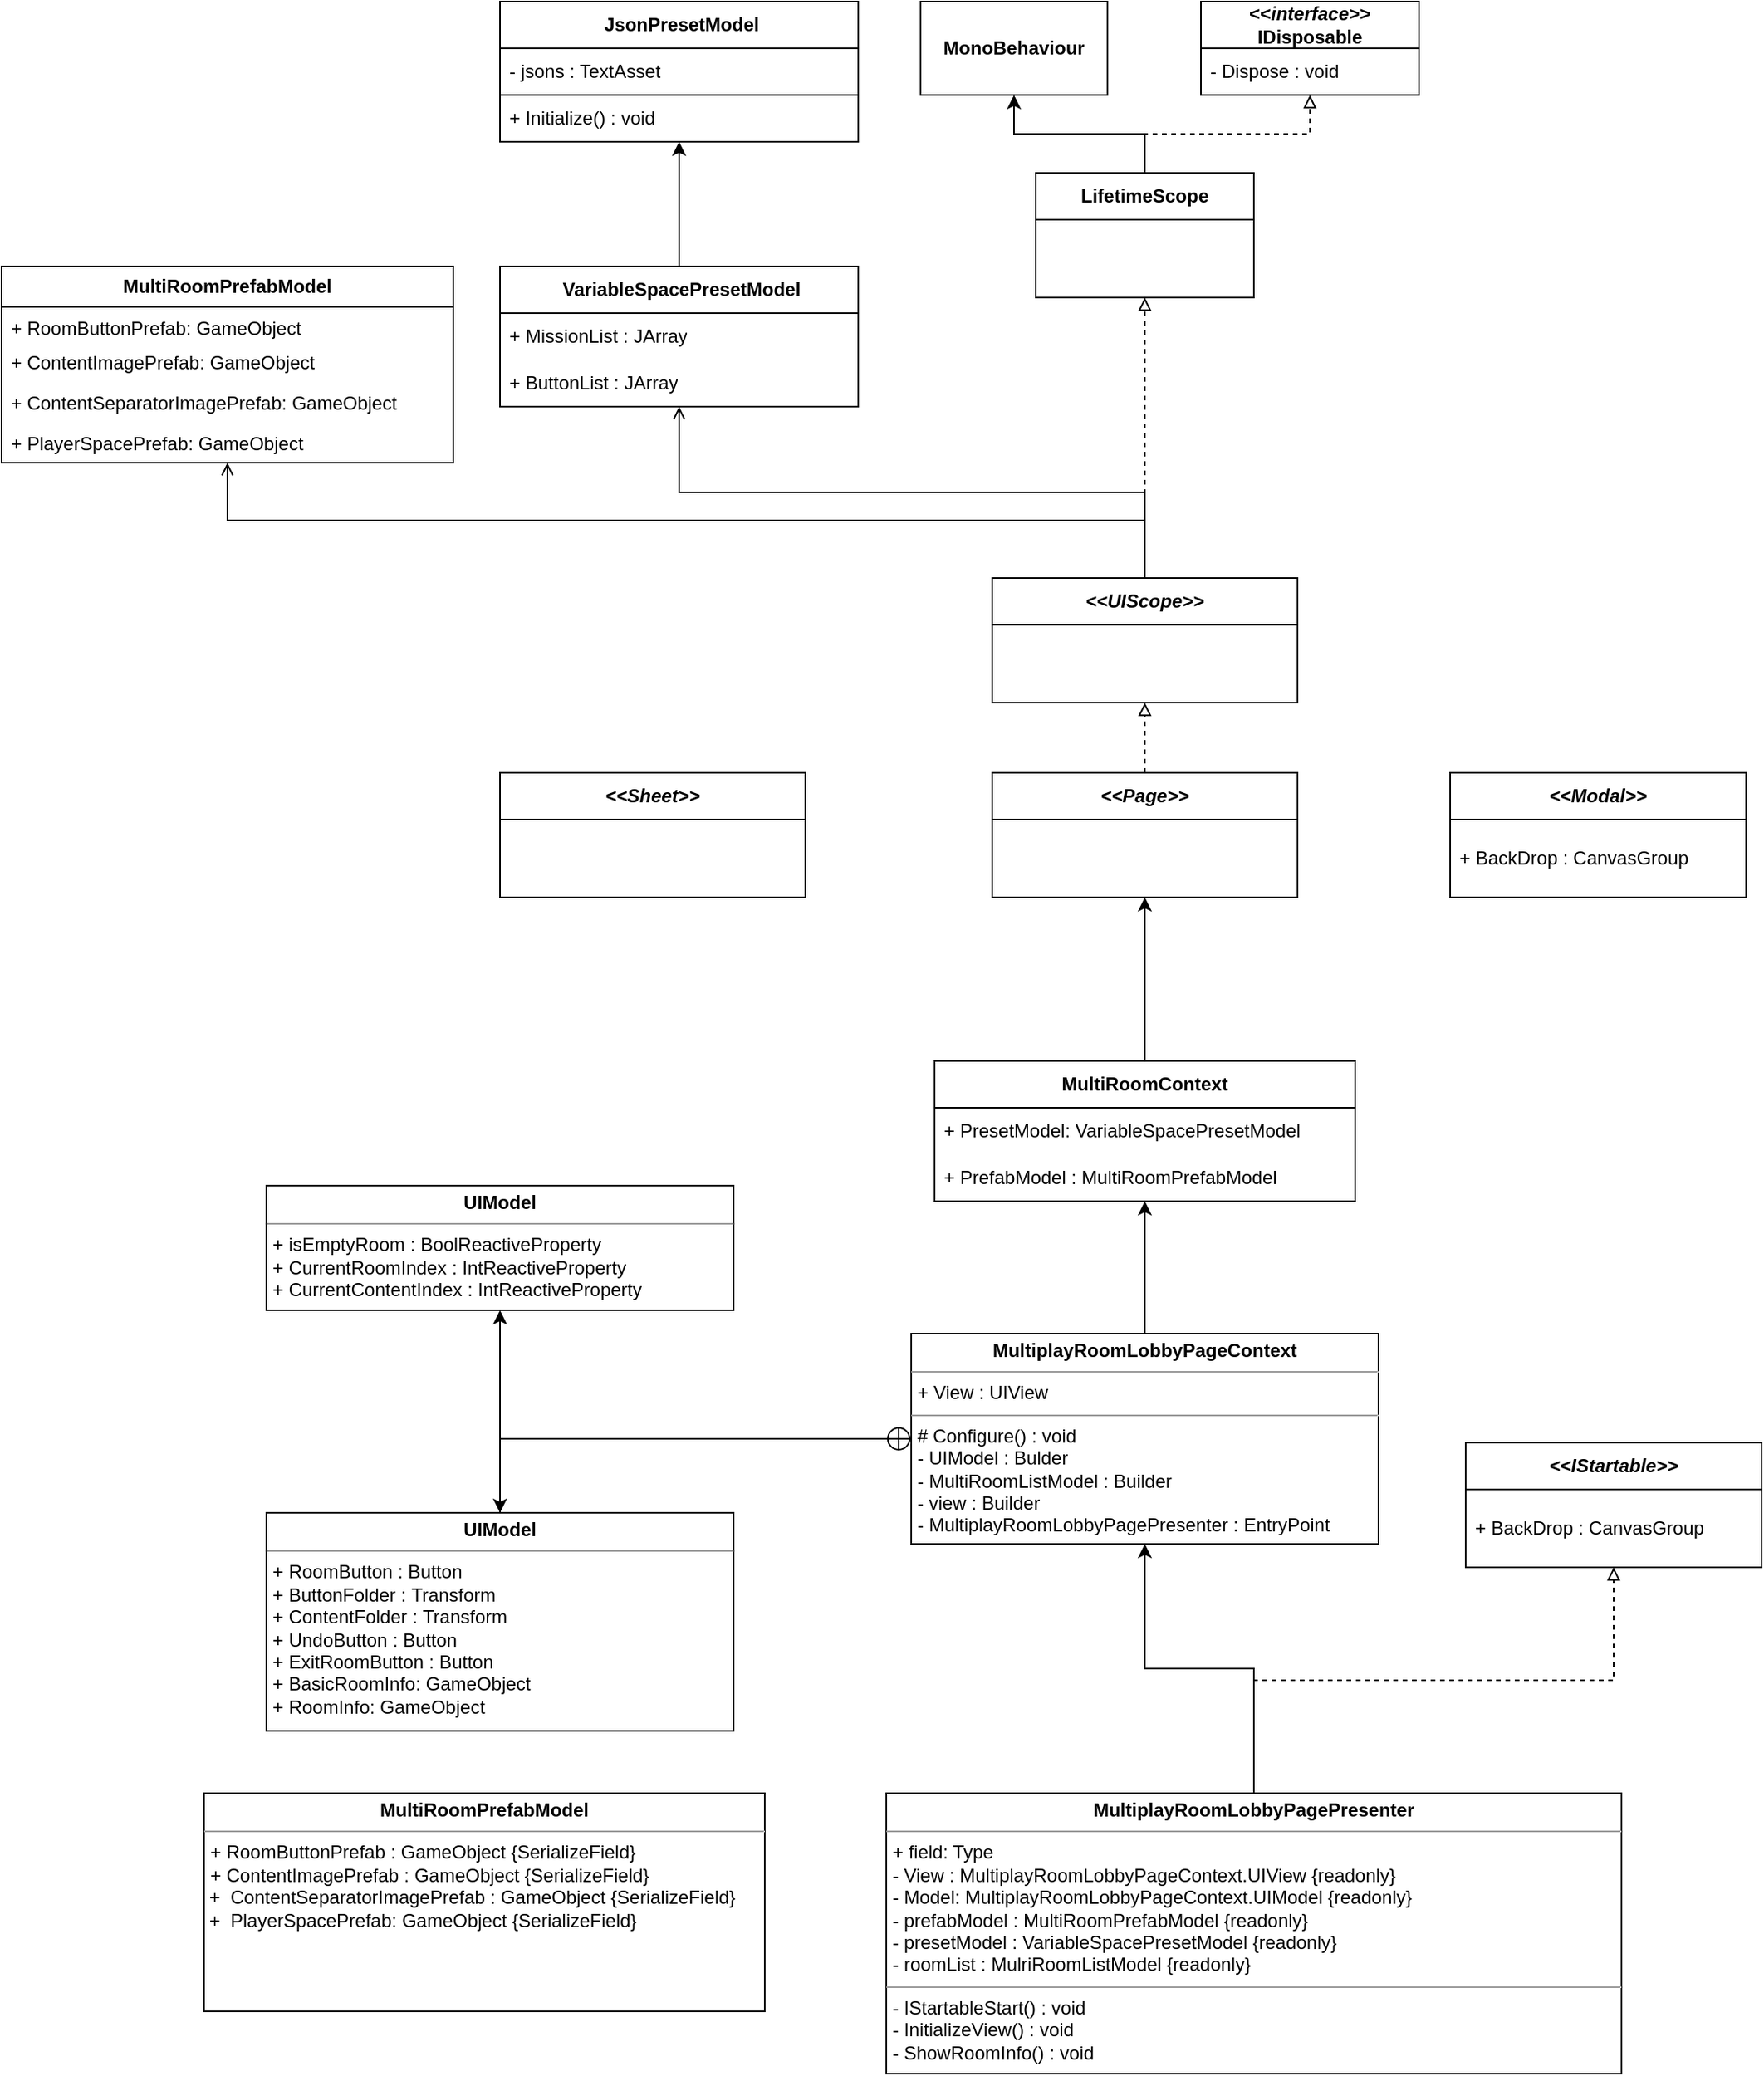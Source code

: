 <mxfile version="21.4.0" type="github">
  <diagram name="페이지-1" id="qjko9GQbYzi4dv4aS_Vg">
    <mxGraphModel dx="2261" dy="699" grid="1" gridSize="10" guides="1" tooltips="1" connect="1" arrows="1" fold="1" page="1" pageScale="1" pageWidth="827" pageHeight="1169" math="0" shadow="0">
      <root>
        <mxCell id="0" />
        <mxCell id="1" parent="0" />
        <mxCell id="20aFcJe1FkNS2ckluplD-59" style="edgeStyle=orthogonalEdgeStyle;rounded=0;orthogonalLoop=1;jettySize=auto;html=1;exitX=0.5;exitY=0;exitDx=0;exitDy=0;dashed=1;endArrow=block;endFill=0;" parent="1" source="hD7H4eB_J3QczMmHOgrV-2" target="20aFcJe1FkNS2ckluplD-28" edge="1">
          <mxGeometry relative="1" as="geometry">
            <mxPoint x="290" y="330" as="sourcePoint" />
          </mxGeometry>
        </mxCell>
        <mxCell id="20aFcJe1FkNS2ckluplD-70" style="edgeStyle=orthogonalEdgeStyle;rounded=0;orthogonalLoop=1;jettySize=auto;html=1;endArrow=open;endFill=0;exitX=0.5;exitY=0;exitDx=0;exitDy=0;" parent="1" source="hD7H4eB_J3QczMmHOgrV-2" target="20aFcJe1FkNS2ckluplD-46" edge="1">
          <mxGeometry relative="1" as="geometry">
            <mxPoint x="390" y="430" as="sourcePoint" />
          </mxGeometry>
        </mxCell>
        <mxCell id="20aFcJe1FkNS2ckluplD-71" style="edgeStyle=orthogonalEdgeStyle;rounded=0;orthogonalLoop=1;jettySize=auto;html=1;endArrow=open;endFill=0;exitX=0.5;exitY=0;exitDx=0;exitDy=0;" parent="1" source="hD7H4eB_J3QczMmHOgrV-2" target="20aFcJe1FkNS2ckluplD-63" edge="1">
          <mxGeometry relative="1" as="geometry">
            <mxPoint x="390" y="420" as="sourcePoint" />
          </mxGeometry>
        </mxCell>
        <mxCell id="hD7H4eB_J3QczMmHOgrV-8" style="edgeStyle=orthogonalEdgeStyle;rounded=0;orthogonalLoop=1;jettySize=auto;html=1;exitX=0.5;exitY=0;exitDx=0;exitDy=0;entryX=0.5;entryY=1;entryDx=0;entryDy=0;" parent="1" source="20aFcJe1FkNS2ckluplD-9" target="hD7H4eB_J3QczMmHOgrV-6" edge="1">
          <mxGeometry relative="1" as="geometry" />
        </mxCell>
        <mxCell id="20aFcJe1FkNS2ckluplD-9" value="&lt;b&gt;MultiRoomContext&lt;/b&gt;" style="swimlane;fontStyle=0;childLayout=stackLayout;horizontal=1;startSize=30;horizontalStack=0;resizeParent=1;resizeParentMax=0;resizeLast=0;collapsible=1;marginBottom=0;whiteSpace=wrap;html=1;" parent="1" vertex="1">
          <mxGeometry x="279" y="730" width="270" height="90" as="geometry">
            <mxRectangle x="299" y="80" width="110" height="30" as="alternateBounds" />
          </mxGeometry>
        </mxCell>
        <mxCell id="20aFcJe1FkNS2ckluplD-10" value="+ PresetModel:&amp;nbsp;VariableSpacePresetModel&lt;br&gt;" style="text;strokeColor=none;fillColor=none;align=left;verticalAlign=middle;spacingLeft=4;spacingRight=4;overflow=hidden;points=[[0,0.5],[1,0.5]];portConstraint=eastwest;rotatable=0;whiteSpace=wrap;html=1;" parent="20aFcJe1FkNS2ckluplD-9" vertex="1">
          <mxGeometry y="30" width="270" height="30" as="geometry" />
        </mxCell>
        <mxCell id="20aFcJe1FkNS2ckluplD-68" value="+&amp;nbsp;PrefabModel&lt;span style=&quot;background-color: initial;&quot;&gt;&amp;nbsp;: MultiRoomPrefabModel&amp;nbsp;&lt;/span&gt;" style="text;strokeColor=none;fillColor=none;align=left;verticalAlign=middle;spacingLeft=4;spacingRight=4;overflow=hidden;points=[[0,0.5],[1,0.5]];portConstraint=eastwest;rotatable=0;whiteSpace=wrap;html=1;" parent="20aFcJe1FkNS2ckluplD-9" vertex="1">
          <mxGeometry y="60" width="270" height="30" as="geometry" />
        </mxCell>
        <mxCell id="20aFcJe1FkNS2ckluplD-35" style="edgeStyle=orthogonalEdgeStyle;rounded=0;orthogonalLoop=1;jettySize=auto;html=1;exitX=0.5;exitY=0;exitDx=0;exitDy=0;entryX=0.5;entryY=1;entryDx=0;entryDy=0;" parent="1" source="20aFcJe1FkNS2ckluplD-28" target="20aFcJe1FkNS2ckluplD-32" edge="1">
          <mxGeometry relative="1" as="geometry" />
        </mxCell>
        <mxCell id="20aFcJe1FkNS2ckluplD-36" style="edgeStyle=orthogonalEdgeStyle;rounded=0;orthogonalLoop=1;jettySize=auto;html=1;exitX=0.5;exitY=0;exitDx=0;exitDy=0;dashed=1;endArrow=block;endFill=0;" parent="1" source="20aFcJe1FkNS2ckluplD-28" target="20aFcJe1FkNS2ckluplD-39" edge="1">
          <mxGeometry relative="1" as="geometry">
            <mxPoint x="520.96" y="117.02" as="targetPoint" />
          </mxGeometry>
        </mxCell>
        <mxCell id="20aFcJe1FkNS2ckluplD-28" value="&lt;b&gt;LifetimeScope&lt;/b&gt;" style="swimlane;fontStyle=0;childLayout=stackLayout;horizontal=1;startSize=30;horizontalStack=0;resizeParent=1;resizeParentMax=0;resizeLast=0;collapsible=1;marginBottom=0;whiteSpace=wrap;html=1;" parent="1" vertex="1">
          <mxGeometry x="344" y="160" width="140" height="80" as="geometry" />
        </mxCell>
        <mxCell id="20aFcJe1FkNS2ckluplD-32" value="&lt;b&gt;MonoBehaviour&lt;/b&gt;" style="rounded=0;whiteSpace=wrap;html=1;" parent="1" vertex="1">
          <mxGeometry x="270" y="50" width="120" height="60" as="geometry" />
        </mxCell>
        <mxCell id="20aFcJe1FkNS2ckluplD-39" value="&lt;b style=&quot;border-color: var(--border-color);&quot;&gt;&amp;lt;&amp;lt;&lt;i style=&quot;border-color: var(--border-color);&quot;&gt;interface&lt;/i&gt;&amp;gt;&amp;gt;&lt;br style=&quot;border-color: var(--border-color);&quot;&gt;IDisposable&lt;/b&gt;" style="swimlane;fontStyle=0;childLayout=stackLayout;horizontal=1;startSize=30;horizontalStack=0;resizeParent=1;resizeParentMax=0;resizeLast=0;collapsible=1;marginBottom=0;whiteSpace=wrap;html=1;" parent="1" vertex="1">
          <mxGeometry x="450" y="50" width="140" height="60" as="geometry" />
        </mxCell>
        <mxCell id="20aFcJe1FkNS2ckluplD-40" value="- Dispose : void" style="text;strokeColor=none;fillColor=none;align=left;verticalAlign=middle;spacingLeft=4;spacingRight=4;overflow=hidden;points=[[0,0.5],[1,0.5]];portConstraint=eastwest;rotatable=0;whiteSpace=wrap;html=1;" parent="20aFcJe1FkNS2ckluplD-39" vertex="1">
          <mxGeometry y="30" width="140" height="30" as="geometry" />
        </mxCell>
        <mxCell id="20aFcJe1FkNS2ckluplD-56" style="edgeStyle=orthogonalEdgeStyle;rounded=0;orthogonalLoop=1;jettySize=auto;html=1;exitX=0.5;exitY=0;exitDx=0;exitDy=0;" parent="1" source="20aFcJe1FkNS2ckluplD-46" target="20aFcJe1FkNS2ckluplD-50" edge="1">
          <mxGeometry relative="1" as="geometry" />
        </mxCell>
        <mxCell id="20aFcJe1FkNS2ckluplD-46" value="&lt;b&gt;&amp;nbsp;VariableSpacePresetModel&lt;/b&gt;" style="swimlane;fontStyle=0;childLayout=stackLayout;horizontal=1;startSize=30;horizontalStack=0;resizeParent=1;resizeParentMax=0;resizeLast=0;collapsible=1;marginBottom=0;whiteSpace=wrap;html=1;" parent="1" vertex="1">
          <mxGeometry y="220" width="230" height="90" as="geometry" />
        </mxCell>
        <mxCell id="20aFcJe1FkNS2ckluplD-47" value="+ MissionList : JArray" style="text;strokeColor=none;fillColor=none;align=left;verticalAlign=middle;spacingLeft=4;spacingRight=4;overflow=hidden;points=[[0,0.5],[1,0.5]];portConstraint=eastwest;rotatable=0;whiteSpace=wrap;html=1;" parent="20aFcJe1FkNS2ckluplD-46" vertex="1">
          <mxGeometry y="30" width="230" height="30" as="geometry" />
        </mxCell>
        <mxCell id="20aFcJe1FkNS2ckluplD-48" value="+ ButtonList : JArray" style="text;strokeColor=none;fillColor=none;align=left;verticalAlign=middle;spacingLeft=4;spacingRight=4;overflow=hidden;points=[[0,0.5],[1,0.5]];portConstraint=eastwest;rotatable=0;whiteSpace=wrap;html=1;" parent="20aFcJe1FkNS2ckluplD-46" vertex="1">
          <mxGeometry y="60" width="230" height="30" as="geometry" />
        </mxCell>
        <mxCell id="20aFcJe1FkNS2ckluplD-50" value="&lt;b&gt;&amp;nbsp;JsonPresetModel&lt;/b&gt;" style="swimlane;fontStyle=0;childLayout=stackLayout;horizontal=1;startSize=30;horizontalStack=0;resizeParent=1;resizeParentMax=0;resizeLast=0;collapsible=1;marginBottom=0;whiteSpace=wrap;html=1;" parent="1" vertex="1">
          <mxGeometry y="50" width="230" height="90" as="geometry" />
        </mxCell>
        <mxCell id="20aFcJe1FkNS2ckluplD-51" value="- jsons : TextAsset" style="text;strokeColor=none;fillColor=none;align=left;verticalAlign=middle;spacingLeft=4;spacingRight=4;overflow=hidden;points=[[0,0.5],[1,0.5]];portConstraint=eastwest;rotatable=0;whiteSpace=wrap;html=1;" parent="20aFcJe1FkNS2ckluplD-50" vertex="1">
          <mxGeometry y="30" width="230" height="30" as="geometry" />
        </mxCell>
        <mxCell id="20aFcJe1FkNS2ckluplD-52" value="+ Initialize() : void" style="text;strokeColor=default;fillColor=none;align=left;verticalAlign=middle;spacingLeft=4;spacingRight=4;overflow=hidden;points=[[0,0.5],[1,0.5]];portConstraint=eastwest;rotatable=0;whiteSpace=wrap;html=1;" parent="20aFcJe1FkNS2ckluplD-50" vertex="1">
          <mxGeometry y="60" width="230" height="30" as="geometry" />
        </mxCell>
        <mxCell id="20aFcJe1FkNS2ckluplD-63" value="&lt;b&gt;MultiRoomPrefabModel&lt;/b&gt;" style="swimlane;fontStyle=0;childLayout=stackLayout;horizontal=1;startSize=26;fillColor=none;horizontalStack=0;resizeParent=1;resizeParentMax=0;resizeLast=0;collapsible=1;marginBottom=0;whiteSpace=wrap;html=1;" parent="1" vertex="1">
          <mxGeometry x="-320" y="220" width="290" height="126" as="geometry" />
        </mxCell>
        <mxCell id="20aFcJe1FkNS2ckluplD-64" value="+&amp;nbsp;RoomButtonPrefab&lt;span style=&quot;background-color: initial;&quot;&gt;: GameObject&lt;/span&gt;" style="text;strokeColor=none;fillColor=none;align=left;verticalAlign=top;spacingLeft=4;spacingRight=4;overflow=hidden;rotatable=0;points=[[0,0.5],[1,0.5]];portConstraint=eastwest;whiteSpace=wrap;html=1;" parent="20aFcJe1FkNS2ckluplD-63" vertex="1">
          <mxGeometry y="26" width="290" height="22" as="geometry" />
        </mxCell>
        <mxCell id="20aFcJe1FkNS2ckluplD-65" value="+&amp;nbsp;ContentImagePrefab&lt;span style=&quot;background-color: initial;&quot;&gt;: GameObject&lt;/span&gt;" style="text;strokeColor=none;fillColor=none;align=left;verticalAlign=top;spacingLeft=4;spacingRight=4;overflow=hidden;rotatable=0;points=[[0,0.5],[1,0.5]];portConstraint=eastwest;whiteSpace=wrap;html=1;" parent="20aFcJe1FkNS2ckluplD-63" vertex="1">
          <mxGeometry y="48" width="290" height="26" as="geometry" />
        </mxCell>
        <mxCell id="20aFcJe1FkNS2ckluplD-66" value="+ ContentSeparatorImagePrefab&lt;span style=&quot;background-color: initial;&quot;&gt;: GameObject&lt;/span&gt;" style="text;strokeColor=none;fillColor=none;align=left;verticalAlign=top;spacingLeft=4;spacingRight=4;overflow=hidden;rotatable=0;points=[[0,0.5],[1,0.5]];portConstraint=eastwest;whiteSpace=wrap;html=1;" parent="20aFcJe1FkNS2ckluplD-63" vertex="1">
          <mxGeometry y="74" width="290" height="26" as="geometry" />
        </mxCell>
        <mxCell id="20aFcJe1FkNS2ckluplD-67" value="+&amp;nbsp;PlayerSpacePrefab&lt;span style=&quot;background-color: initial;&quot;&gt;: GameObject&lt;/span&gt;" style="text;strokeColor=none;fillColor=none;align=left;verticalAlign=top;spacingLeft=4;spacingRight=4;overflow=hidden;rotatable=0;points=[[0,0.5],[1,0.5]];portConstraint=eastwest;whiteSpace=wrap;html=1;" parent="20aFcJe1FkNS2ckluplD-63" vertex="1">
          <mxGeometry y="100" width="290" height="26" as="geometry" />
        </mxCell>
        <mxCell id="20aFcJe1FkNS2ckluplD-78" style="edgeStyle=orthogonalEdgeStyle;rounded=0;orthogonalLoop=1;jettySize=auto;html=1;exitX=0.5;exitY=0;exitDx=0;exitDy=0;" parent="1" source="20aFcJe1FkNS2ckluplD-92" target="20aFcJe1FkNS2ckluplD-9" edge="1">
          <mxGeometry relative="1" as="geometry">
            <mxPoint x="414" y="650" as="sourcePoint" />
          </mxGeometry>
        </mxCell>
        <mxCell id="20aFcJe1FkNS2ckluplD-88" style="edgeStyle=orthogonalEdgeStyle;rounded=0;orthogonalLoop=1;jettySize=auto;html=1;entryX=0.5;entryY=1;entryDx=0;entryDy=0;exitX=0;exitY=0.5;exitDx=0;exitDy=0;" parent="1" source="20aFcJe1FkNS2ckluplD-92" target="20aFcJe1FkNS2ckluplD-79" edge="1">
          <mxGeometry relative="1" as="geometry">
            <mxPoint x="264" y="686" as="sourcePoint" />
          </mxGeometry>
        </mxCell>
        <mxCell id="20aFcJe1FkNS2ckluplD-90" style="edgeStyle=orthogonalEdgeStyle;rounded=0;orthogonalLoop=1;jettySize=auto;html=1;exitX=0;exitY=0.5;exitDx=0;exitDy=0;entryX=0.5;entryY=0;entryDx=0;entryDy=0;" parent="1" source="20aFcJe1FkNS2ckluplD-92" target="20aFcJe1FkNS2ckluplD-80" edge="1">
          <mxGeometry relative="1" as="geometry">
            <mxPoint x="264" y="685.5" as="sourcePoint" />
          </mxGeometry>
        </mxCell>
        <mxCell id="20aFcJe1FkNS2ckluplD-79" value="&lt;p style=&quot;margin:0px;margin-top:4px;text-align:center;&quot;&gt;&lt;b&gt;UIModel&lt;/b&gt;&lt;/p&gt;&lt;hr size=&quot;1&quot;&gt;&lt;p style=&quot;margin:0px;margin-left:4px;&quot;&gt;&lt;/p&gt;&lt;p style=&quot;margin:0px;margin-left:4px;&quot;&gt;+ isEmptyRoom : BoolReactiveProperty&lt;/p&gt;&lt;p style=&quot;border-color: var(--border-color); margin: 0px 0px 0px 4px;&quot;&gt;+&amp;nbsp;CurrentRoomIndex&amp;nbsp;&lt;span style=&quot;background-color: initial;&quot;&gt;: IntReactiveProperty&lt;/span&gt;&lt;/p&gt;&lt;p style=&quot;border-color: var(--border-color); margin: 0px 0px 0px 4px;&quot;&gt;+&amp;nbsp;CurrentContentIndex&amp;nbsp;&lt;span style=&quot;background-color: initial;&quot;&gt;: IntReactiveProperty&lt;/span&gt;&lt;/p&gt;&lt;p style=&quot;border-color: var(--border-color); margin: 0px 0px 0px 4px;&quot;&gt;&lt;br style=&quot;border-color: var(--border-color);&quot;&gt;&lt;/p&gt;&lt;p style=&quot;border-color: var(--border-color); margin: 0px 0px 0px 4px;&quot;&gt;&lt;br&gt;&lt;/p&gt;&lt;p style=&quot;margin:0px;margin-left:4px;&quot;&gt;&lt;br&gt;&lt;/p&gt;" style="verticalAlign=top;align=left;overflow=fill;fontSize=12;fontFamily=Helvetica;html=1;whiteSpace=wrap;" parent="1" vertex="1">
          <mxGeometry x="-150" y="810" width="300" height="80" as="geometry" />
        </mxCell>
        <mxCell id="20aFcJe1FkNS2ckluplD-94" style="edgeStyle=orthogonalEdgeStyle;rounded=0;orthogonalLoop=1;jettySize=auto;html=1;exitX=0.5;exitY=0;exitDx=0;exitDy=0;entryX=0;entryY=0.5;entryDx=0;entryDy=0;endArrow=circlePlus;endFill=0;" parent="1" source="20aFcJe1FkNS2ckluplD-80" target="20aFcJe1FkNS2ckluplD-92" edge="1">
          <mxGeometry relative="1" as="geometry" />
        </mxCell>
        <mxCell id="20aFcJe1FkNS2ckluplD-80" value="&lt;p style=&quot;margin:0px;margin-top:4px;text-align:center;&quot;&gt;&lt;b&gt;UIModel&lt;/b&gt;&lt;/p&gt;&lt;hr size=&quot;1&quot;&gt;&lt;p style=&quot;margin:0px;margin-left:4px;&quot;&gt;&lt;/p&gt;&lt;p style=&quot;margin:0px;margin-left:4px;&quot;&gt;+&amp;nbsp;RoomButton : Button&lt;/p&gt;&lt;p style=&quot;border-color: var(--border-color); margin: 0px 0px 0px 4px;&quot;&gt;+&amp;nbsp;ButtonFolder&amp;nbsp;&lt;span style=&quot;background-color: initial;&quot;&gt;:&amp;nbsp;&lt;/span&gt;Transform&lt;/p&gt;&lt;p style=&quot;border-color: var(--border-color); margin: 0px 0px 0px 4px;&quot;&gt;+&amp;nbsp;ContentFolder&amp;nbsp;&lt;span style=&quot;background-color: initial;&quot;&gt;:&amp;nbsp;Transform&lt;/span&gt;&lt;/p&gt;&lt;p style=&quot;border-color: var(--border-color); margin: 0px 0px 0px 4px;&quot;&gt;+&amp;nbsp;UndoButton&amp;nbsp;&lt;span style=&quot;background-color: initial;&quot;&gt;: Button&lt;/span&gt;&lt;/p&gt;&lt;p style=&quot;border-color: var(--border-color); margin: 0px 0px 0px 4px;&quot;&gt;+&amp;nbsp;ExitRoomButton&amp;nbsp;&lt;span style=&quot;background-color: initial;&quot;&gt;: Button&lt;/span&gt;&lt;/p&gt;&lt;p style=&quot;border-color: var(--border-color); margin: 0px 0px 0px 4px;&quot;&gt;+&amp;nbsp;BasicRoomInfo&lt;span style=&quot;background-color: initial;&quot;&gt;:&amp;nbsp;&lt;/span&gt;GameObject&lt;/p&gt;&lt;div style=&quot;border-color: var(--border-color);&quot;&gt;&lt;p style=&quot;border-color: var(--border-color); margin: 0px 0px 0px 4px;&quot;&gt;+&amp;nbsp;RoomInfo&lt;span style=&quot;background-color: initial;&quot;&gt;:&amp;nbsp;GameObject&lt;/span&gt;&lt;/p&gt;&lt;div style=&quot;border-color: var(--border-color);&quot;&gt;&lt;br style=&quot;border-color: var(--border-color);&quot;&gt;&lt;/div&gt;&lt;/div&gt;&lt;div style=&quot;border-color: var(--border-color);&quot;&gt;&lt;br style=&quot;border-color: var(--border-color);&quot;&gt;&lt;/div&gt;&lt;div&gt;&lt;br&gt;&lt;/div&gt;&lt;p style=&quot;border-color: var(--border-color); margin: 0px 0px 0px 4px;&quot;&gt;&lt;br style=&quot;border-color: var(--border-color);&quot;&gt;&lt;/p&gt;&lt;p style=&quot;margin:0px;margin-left:4px;&quot;&gt;&lt;br&gt;&lt;/p&gt;" style="verticalAlign=top;align=left;overflow=fill;fontSize=12;fontFamily=Helvetica;html=1;whiteSpace=wrap;" parent="1" vertex="1">
          <mxGeometry x="-150" y="1020" width="300" height="140" as="geometry" />
        </mxCell>
        <mxCell id="20aFcJe1FkNS2ckluplD-92" value="&lt;p style=&quot;margin:0px;margin-top:4px;text-align:center;&quot;&gt;&lt;b style=&quot;border-color: var(--border-color);&quot;&gt;MultiplayRoomLobbyPageContext&lt;/b&gt;&lt;br&gt;&lt;/p&gt;&lt;hr size=&quot;1&quot;&gt;&lt;p style=&quot;margin:0px;margin-left:4px;&quot;&gt;+ View : UIView&lt;br&gt;&lt;/p&gt;&lt;hr size=&quot;1&quot;&gt;&lt;p style=&quot;margin:0px;margin-left:4px;&quot;&gt;# Configure&lt;span style=&quot;background-color: initial;&quot;&gt;() : void&lt;/span&gt;&lt;/p&gt;&lt;p style=&quot;margin:0px;margin-left:4px;&quot;&gt;&lt;span style=&quot;background-color: initial;&quot;&gt;- UIModel : Bulder&lt;/span&gt;&lt;/p&gt;&lt;p style=&quot;margin:0px;margin-left:4px;&quot;&gt;&lt;span style=&quot;background-color: initial;&quot;&gt;-&amp;nbsp;&lt;/span&gt;MultiRoomListModel : Builder&lt;/p&gt;&lt;p style=&quot;margin:0px;margin-left:4px;&quot;&gt;- view : Builder&lt;/p&gt;&lt;p style=&quot;margin:0px;margin-left:4px;&quot;&gt;-&amp;nbsp;MultiplayRoomLobbyPagePresenter : EntryPoint&lt;/p&gt;" style="verticalAlign=top;align=left;overflow=fill;fontSize=12;fontFamily=Helvetica;html=1;whiteSpace=wrap;" parent="1" vertex="1">
          <mxGeometry x="264" y="905" width="300" height="135" as="geometry" />
        </mxCell>
        <mxCell id="20aFcJe1FkNS2ckluplD-97" style="edgeStyle=orthogonalEdgeStyle;rounded=0;orthogonalLoop=1;jettySize=auto;html=1;exitX=0.5;exitY=0;exitDx=0;exitDy=0;entryX=0.5;entryY=1;entryDx=0;entryDy=0;" parent="1" source="20aFcJe1FkNS2ckluplD-96" target="20aFcJe1FkNS2ckluplD-92" edge="1">
          <mxGeometry relative="1" as="geometry" />
        </mxCell>
        <mxCell id="hD7H4eB_J3QczMmHOgrV-18" style="edgeStyle=orthogonalEdgeStyle;rounded=0;orthogonalLoop=1;jettySize=auto;html=1;exitX=0.5;exitY=0;exitDx=0;exitDy=0;entryX=0.5;entryY=1;entryDx=0;entryDy=0;dashed=1;endArrow=block;endFill=0;" parent="1" source="20aFcJe1FkNS2ckluplD-96" target="hD7H4eB_J3QczMmHOgrV-16" edge="1">
          <mxGeometry relative="1" as="geometry" />
        </mxCell>
        <mxCell id="20aFcJe1FkNS2ckluplD-96" value="&lt;p style=&quot;margin:0px;margin-top:4px;text-align:center;&quot;&gt;&lt;b&gt;MultiplayRoomLobbyPagePresenter&lt;/b&gt;&lt;/p&gt;&lt;hr size=&quot;1&quot;&gt;&lt;p style=&quot;margin:0px;margin-left:4px;&quot;&gt;+ field: Type&lt;/p&gt;&lt;p style=&quot;margin:0px;margin-left:4px;&quot;&gt;- View : MultiplayRoomLobbyPageContext.UIView {readonly}&lt;/p&gt;&lt;p style=&quot;border-color: var(--border-color); margin: 0px 0px 0px 4px;&quot;&gt;- Model: MultiplayRoomLobbyPageContext.UIModel {readonly}&amp;nbsp;&amp;nbsp;&lt;/p&gt;&lt;p style=&quot;border-color: var(--border-color); margin: 0px 0px 0px 4px;&quot;&gt;- prefabModel : MultiRoomPrefabModel {readonly}&lt;/p&gt;&lt;p style=&quot;border-color: var(--border-color); margin: 0px 0px 0px 4px;&quot;&gt;- presetModel : VariableSpacePresetModel {readonly}&lt;/p&gt;&lt;p style=&quot;border-color: var(--border-color); margin: 0px 0px 0px 4px;&quot;&gt;&lt;span style=&quot;background-color: initial;&quot;&gt;- roomList : MulriRoomListModel {readonly}&lt;/span&gt;&lt;/p&gt;&lt;hr size=&quot;1&quot;&gt;&lt;p style=&quot;margin:0px;margin-left:4px;&quot;&gt;- IStartableStart() : void&lt;/p&gt;&lt;p style=&quot;margin:0px;margin-left:4px;&quot;&gt;- InitializeView() : void&lt;/p&gt;&lt;p style=&quot;margin:0px;margin-left:4px;&quot;&gt;- ShowRoomInfo() : void&lt;/p&gt;&lt;p style=&quot;margin:0px;margin-left:4px;&quot;&gt;&lt;br&gt;&lt;/p&gt;&lt;p style=&quot;margin:0px;margin-left:4px;&quot;&gt;&lt;br&gt;&lt;/p&gt;&lt;p style=&quot;margin:0px;margin-left:4px;&quot;&gt;&lt;br&gt;&lt;/p&gt;&lt;p style=&quot;margin:0px;margin-left:4px;&quot;&gt;&lt;br&gt;&lt;/p&gt;" style="verticalAlign=top;align=left;overflow=fill;fontSize=12;fontFamily=Helvetica;html=1;whiteSpace=wrap;" parent="1" vertex="1">
          <mxGeometry x="248" y="1200" width="472" height="180" as="geometry" />
        </mxCell>
        <mxCell id="hD7H4eB_J3QczMmHOgrV-2" value="&lt;b&gt;&lt;i&gt;&amp;lt;&amp;lt;UIScope&amp;gt;&amp;gt;&lt;/i&gt;&lt;br&gt;&lt;/b&gt;" style="swimlane;fontStyle=0;childLayout=stackLayout;horizontal=1;startSize=30;horizontalStack=0;resizeParent=1;resizeParentMax=0;resizeLast=0;collapsible=1;marginBottom=0;whiteSpace=wrap;html=1;" parent="1" vertex="1">
          <mxGeometry x="316" y="420" width="196" height="80" as="geometry" />
        </mxCell>
        <mxCell id="hD7H4eB_J3QczMmHOgrV-5" value="&lt;b&gt;&lt;i&gt;&amp;lt;&amp;lt;Sheet&amp;gt;&amp;gt;&lt;/i&gt;&lt;br&gt;&lt;/b&gt;" style="swimlane;fontStyle=0;childLayout=stackLayout;horizontal=1;startSize=30;horizontalStack=0;resizeParent=1;resizeParentMax=0;resizeLast=0;collapsible=1;marginBottom=0;whiteSpace=wrap;html=1;" parent="1" vertex="1">
          <mxGeometry y="545" width="196" height="80" as="geometry" />
        </mxCell>
        <mxCell id="hD7H4eB_J3QczMmHOgrV-15" style="edgeStyle=orthogonalEdgeStyle;rounded=0;orthogonalLoop=1;jettySize=auto;html=1;exitX=0.5;exitY=0;exitDx=0;exitDy=0;dashed=1;endArrow=block;endFill=0;" parent="1" source="hD7H4eB_J3QczMmHOgrV-6" target="hD7H4eB_J3QczMmHOgrV-2" edge="1">
          <mxGeometry relative="1" as="geometry" />
        </mxCell>
        <mxCell id="hD7H4eB_J3QczMmHOgrV-6" value="&lt;b&gt;&lt;i&gt;&amp;lt;&amp;lt;Page&amp;gt;&amp;gt;&lt;/i&gt;&lt;br&gt;&lt;/b&gt;" style="swimlane;fontStyle=0;childLayout=stackLayout;horizontal=1;startSize=30;horizontalStack=0;resizeParent=1;resizeParentMax=0;resizeLast=0;collapsible=1;marginBottom=0;whiteSpace=wrap;html=1;" parent="1" vertex="1">
          <mxGeometry x="316" y="545" width="196" height="80" as="geometry" />
        </mxCell>
        <mxCell id="hD7H4eB_J3QczMmHOgrV-7" value="&lt;b&gt;&lt;i&gt;&amp;lt;&amp;lt;Modal&amp;gt;&amp;gt;&lt;/i&gt;&lt;br&gt;&lt;/b&gt;" style="swimlane;fontStyle=0;childLayout=stackLayout;horizontal=1;startSize=30;horizontalStack=0;resizeParent=1;resizeParentMax=0;resizeLast=0;collapsible=1;marginBottom=0;whiteSpace=wrap;html=1;" parent="1" vertex="1">
          <mxGeometry x="610" y="545" width="190" height="80" as="geometry" />
        </mxCell>
        <mxCell id="hD7H4eB_J3QczMmHOgrV-9" value="+ BackDrop : CanvasGroup" style="text;strokeColor=none;fillColor=none;align=left;verticalAlign=middle;spacingLeft=4;spacingRight=4;overflow=hidden;points=[[0,0.5],[1,0.5]];portConstraint=eastwest;rotatable=0;whiteSpace=wrap;html=1;" parent="hD7H4eB_J3QczMmHOgrV-7" vertex="1">
          <mxGeometry y="30" width="190" height="50" as="geometry" />
        </mxCell>
        <mxCell id="hD7H4eB_J3QczMmHOgrV-16" value="&lt;b&gt;&lt;i&gt;&amp;lt;&amp;lt;IStartable&amp;gt;&amp;gt;&lt;/i&gt;&lt;br&gt;&lt;/b&gt;" style="swimlane;fontStyle=0;childLayout=stackLayout;horizontal=1;startSize=30;horizontalStack=0;resizeParent=1;resizeParentMax=0;resizeLast=0;collapsible=1;marginBottom=0;whiteSpace=wrap;html=1;" parent="1" vertex="1">
          <mxGeometry x="620" y="975" width="190" height="80" as="geometry" />
        </mxCell>
        <mxCell id="hD7H4eB_J3QczMmHOgrV-17" value="+ BackDrop : CanvasGroup" style="text;strokeColor=none;fillColor=none;align=left;verticalAlign=middle;spacingLeft=4;spacingRight=4;overflow=hidden;points=[[0,0.5],[1,0.5]];portConstraint=eastwest;rotatable=0;whiteSpace=wrap;html=1;" parent="hD7H4eB_J3QczMmHOgrV-16" vertex="1">
          <mxGeometry y="30" width="190" height="50" as="geometry" />
        </mxCell>
        <mxCell id="g_AJwJvJLbkHC5g1WmJB-1" value="&lt;p style=&quot;margin:0px;margin-top:4px;text-align:center;&quot;&gt;&lt;b&gt;MultiRoomPrefabModel&lt;/b&gt;&lt;/p&gt;&lt;hr size=&quot;1&quot;&gt;&lt;p style=&quot;margin:0px;margin-left:4px;&quot;&gt;&lt;/p&gt;&lt;p style=&quot;margin:0px;margin-left:4px;&quot;&gt;+ RoomButtonPrefab : GameObject {SerializeField}&lt;/p&gt;&lt;p style=&quot;margin:0px;margin-left:4px;&quot;&gt;+ ContentImagePrefab : GameObject {SerializeField}&lt;/p&gt;&lt;div style=&quot;border-color: var(--border-color);&quot;&gt;&amp;nbsp;+&amp;nbsp;&amp;nbsp;ContentSeparatorImagePrefab : GameObject {SerializeField}&lt;/div&gt;&lt;div&gt;&lt;div style=&quot;border-color: var(--border-color);&quot;&gt;&amp;nbsp;+&amp;nbsp;&amp;nbsp;PlayerSpacePrefab&lt;span style=&quot;background-color: initial;&quot;&gt;: GameObject {SerializeField}&lt;/span&gt;&lt;br&gt;&lt;/div&gt;&lt;div style=&quot;border-color: var(--border-color);&quot;&gt;&lt;br style=&quot;border-color: var(--border-color);&quot;&gt;&lt;/div&gt;&lt;/div&gt;&lt;p style=&quot;border-color: var(--border-color); margin: 0px 0px 0px 4px;&quot;&gt;&lt;br style=&quot;border-color: var(--border-color);&quot;&gt;&lt;/p&gt;&lt;p style=&quot;margin:0px;margin-left:4px;&quot;&gt;&lt;br&gt;&lt;/p&gt;" style="verticalAlign=top;align=left;overflow=fill;fontSize=12;fontFamily=Helvetica;html=1;whiteSpace=wrap;" vertex="1" parent="1">
          <mxGeometry x="-190" y="1200" width="360" height="140" as="geometry" />
        </mxCell>
      </root>
    </mxGraphModel>
  </diagram>
</mxfile>

